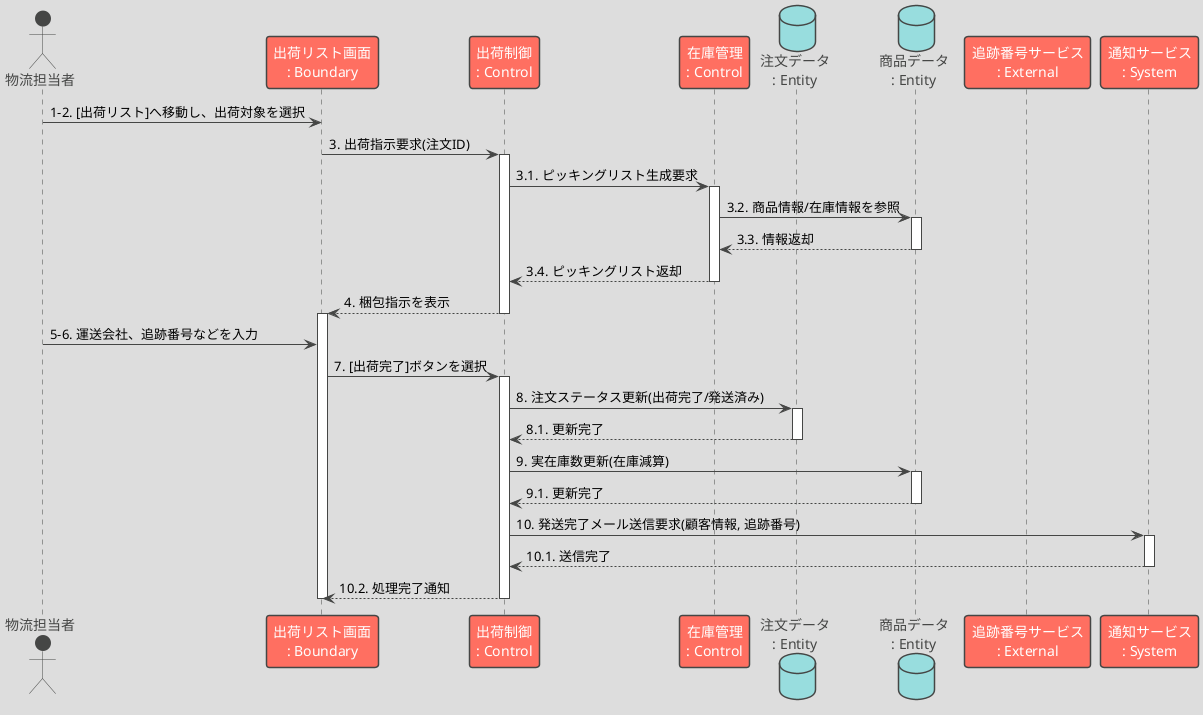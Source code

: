 @startuml
!theme toy

actor 物流担当者
participant "出荷リスト画面\n: Boundary" as Boundary_List
participant "出荷制御\n: Control" as Control_Shipping
participant "在庫管理\n: Control" as Control_Stock
database "注文データ\n: Entity" as Entity_Order
database "商品データ\n: Entity" as Entity_Product
participant "追跡番号サービス\n: External" as External_Tracking
participant "通知サービス\n: System" as Service_Notification

' 1-2. 出荷指示の選択
物流担当者 -> Boundary_List : 1-2. [出荷リスト]へ移動し、出荷対象を選択

' 3-4. ピッキングリスト生成とピッキング作業（物理作業は省略）
Boundary_List -> Control_Shipping : 3. 出荷指示要求(注文ID)
activate Control_Shipping
Control_Shipping -> Control_Stock : 3.1. ピッキングリスト生成要求
activate Control_Stock
Control_Stock -> Entity_Product : 3.2. 商品情報/在庫情報を参照
activate Entity_Product
Entity_Product --> Control_Stock : 3.3. 情報返却
deactivate Entity_Product
Control_Stock --> Control_Shipping : 3.4. ピッキングリスト返却
deactivate Control_Stock

' 5-6. 梱包・運送会社情報の入力
Control_Shipping --> Boundary_List : 4. 梱包指示を表示
deactivate Control_Shipping
activate Boundary_List
物流担当者 -> Boundary_List : 5-6. 運送会社、追跡番号などを入力
Boundary_List -> Control_Shipping : 7. [出荷完了]ボタンを選択
activate Control_Shipping

' 8. 注文ステータスの更新
Control_Shipping -> Entity_Order : 8. 注文ステータス更新(出荷完了/発送済み)
activate Entity_Order
Entity_Order --> Control_Shipping : 8.1. 更新完了
deactivate Entity_Order

' 9. 在庫数の更新（在庫引当解除 + 実在庫減算）
Control_Shipping -> Entity_Product : 9. 実在庫数更新(在庫減算)
activate Entity_Product
Entity_Product --> Control_Shipping : 9.1. 更新完了
deactivate Entity_Product

' 10. 追跡番号メールの自動送信
Control_Shipping -> Service_Notification : 10. 発送完了メール送信要求(顧客情報, 追跡番号)
activate Service_Notification
Service_Notification --> Control_Shipping : 10.1. 送信完了
deactivate Service_Notification

Control_Shipping --> Boundary_List : 10.2. 処理完了通知
deactivate Control_Shipping
deactivate Boundary_List
@enduml